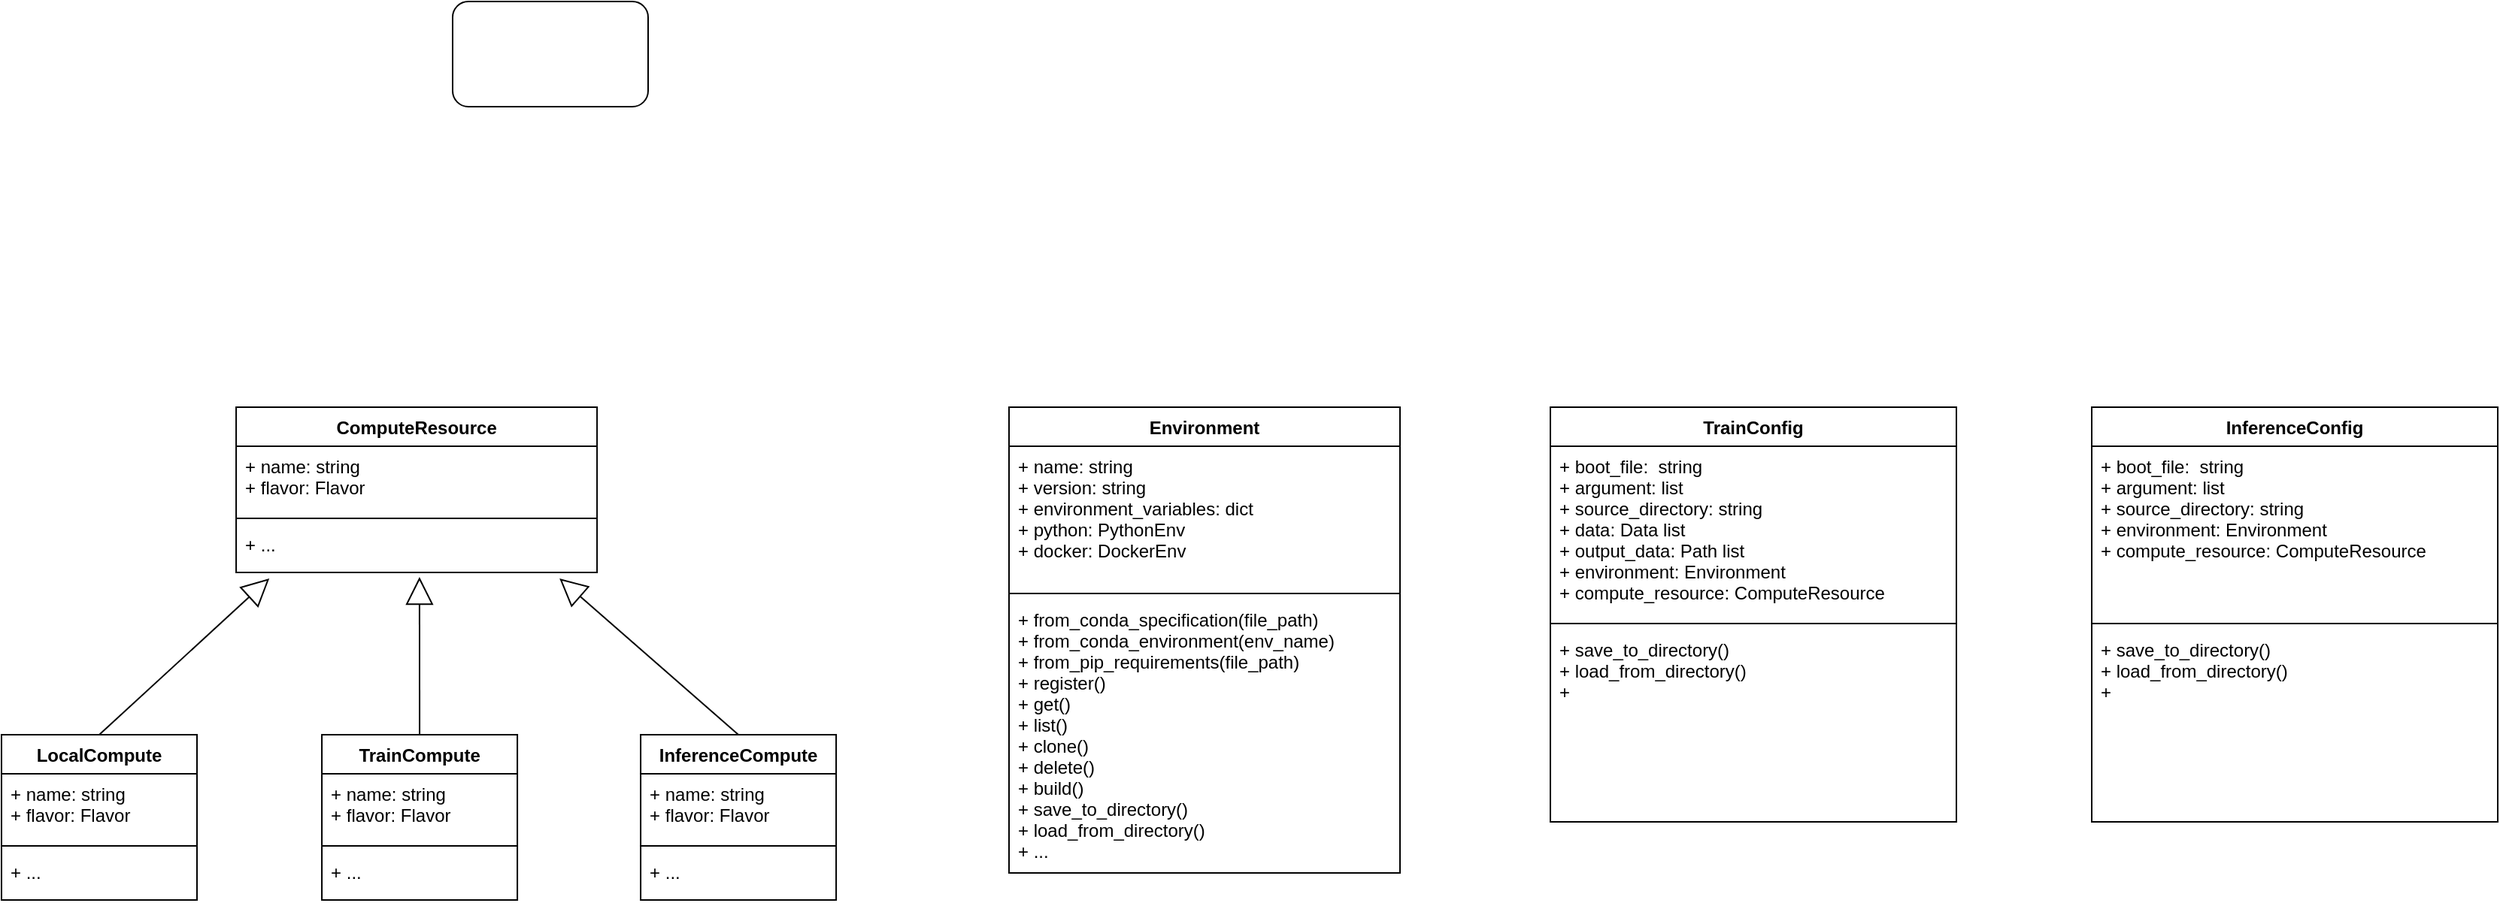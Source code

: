 <mxfile version="13.6.2" type="github">
  <diagram id="cs3j6Ujq2lTxYx4bTELM" name="Page-1">
    <mxGraphModel dx="1662" dy="763" grid="1" gridSize="10" guides="1" tooltips="1" connect="1" arrows="1" fold="1" page="1" pageScale="1" pageWidth="3300" pageHeight="4681" math="0" shadow="0">
      <root>
        <mxCell id="0" />
        <mxCell id="1" parent="0" />
        <mxCell id="FQafSIaEB3FokLgWClGb-1" value="" style="rounded=1;whiteSpace=wrap;html=1;" parent="1" vertex="1">
          <mxGeometry x="760" y="1170" width="130" height="70" as="geometry" />
        </mxCell>
        <mxCell id="FQafSIaEB3FokLgWClGb-3" value="Environment" style="swimlane;fontStyle=1;align=center;verticalAlign=top;childLayout=stackLayout;horizontal=1;startSize=26;horizontalStack=0;resizeParent=1;resizeParentMax=0;resizeLast=0;collapsible=1;marginBottom=0;" parent="1" vertex="1">
          <mxGeometry x="1130" y="1440" width="260" height="310" as="geometry">
            <mxRectangle x="570" y="1410" width="100" height="26" as="alternateBounds" />
          </mxGeometry>
        </mxCell>
        <mxCell id="FQafSIaEB3FokLgWClGb-4" value="+ name: string&#xa;+ version: string&#xa;+ environment_variables: dict&#xa;+ python: PythonEnv&#xa;+ docker: DockerEnv" style="text;strokeColor=none;fillColor=none;align=left;verticalAlign=top;spacingLeft=4;spacingRight=4;overflow=hidden;rotatable=0;points=[[0,0.5],[1,0.5]];portConstraint=eastwest;" parent="FQafSIaEB3FokLgWClGb-3" vertex="1">
          <mxGeometry y="26" width="260" height="94" as="geometry" />
        </mxCell>
        <mxCell id="FQafSIaEB3FokLgWClGb-5" value="" style="line;strokeWidth=1;fillColor=none;align=left;verticalAlign=middle;spacingTop=-1;spacingLeft=3;spacingRight=3;rotatable=0;labelPosition=right;points=[];portConstraint=eastwest;" parent="FQafSIaEB3FokLgWClGb-3" vertex="1">
          <mxGeometry y="120" width="260" height="8" as="geometry" />
        </mxCell>
        <mxCell id="FQafSIaEB3FokLgWClGb-6" value="+ from_conda_specification(file_path)&#xa;+ from_conda_environment(env_name)&#xa;+ from_pip_requirements(file_path)&#xa;+ register()&#xa;+ get()&#xa;+ list()&#xa;+ clone()&#xa;+ delete()&#xa;+ build()&#xa;+ save_to_directory()&#xa;+ load_from_directory()&#xa;+ ...&#xa;&#xa;&#xa;" style="text;strokeColor=none;fillColor=none;align=left;verticalAlign=top;spacingLeft=4;spacingRight=4;overflow=hidden;rotatable=0;points=[[0,0.5],[1,0.5]];portConstraint=eastwest;" parent="FQafSIaEB3FokLgWClGb-3" vertex="1">
          <mxGeometry y="128" width="260" height="182" as="geometry" />
        </mxCell>
        <mxCell id="FQafSIaEB3FokLgWClGb-17" value="TrainConfig" style="swimlane;fontStyle=1;align=center;verticalAlign=top;childLayout=stackLayout;horizontal=1;startSize=26;horizontalStack=0;resizeParent=1;resizeParentMax=0;resizeLast=0;collapsible=1;marginBottom=0;" parent="1" vertex="1">
          <mxGeometry x="1490" y="1440" width="270" height="276" as="geometry">
            <mxRectangle x="570" y="1410" width="100" height="26" as="alternateBounds" />
          </mxGeometry>
        </mxCell>
        <mxCell id="FQafSIaEB3FokLgWClGb-18" value="+ boot_file:  string&#xa;+ argument: list&#xa;+ source_directory: string&#xa;+ data: Data list&#xa;+ output_data: Path list&#xa;+ environment: Environment&#xa;+ compute_resource: ComputeResource" style="text;strokeColor=none;fillColor=none;align=left;verticalAlign=top;spacingLeft=4;spacingRight=4;overflow=hidden;rotatable=0;points=[[0,0.5],[1,0.5]];portConstraint=eastwest;" parent="FQafSIaEB3FokLgWClGb-17" vertex="1">
          <mxGeometry y="26" width="270" height="114" as="geometry" />
        </mxCell>
        <mxCell id="FQafSIaEB3FokLgWClGb-19" value="" style="line;strokeWidth=1;fillColor=none;align=left;verticalAlign=middle;spacingTop=-1;spacingLeft=3;spacingRight=3;rotatable=0;labelPosition=right;points=[];portConstraint=eastwest;" parent="FQafSIaEB3FokLgWClGb-17" vertex="1">
          <mxGeometry y="140" width="270" height="8" as="geometry" />
        </mxCell>
        <mxCell id="FQafSIaEB3FokLgWClGb-20" value="+ save_to_directory()&#xa;+ load_from_directory()&#xa;+ &#xa;&#xa;&#xa;" style="text;strokeColor=none;fillColor=none;align=left;verticalAlign=top;spacingLeft=4;spacingRight=4;overflow=hidden;rotatable=0;points=[[0,0.5],[1,0.5]];portConstraint=eastwest;" parent="FQafSIaEB3FokLgWClGb-17" vertex="1">
          <mxGeometry y="148" width="270" height="128" as="geometry" />
        </mxCell>
        <mxCell id="FQafSIaEB3FokLgWClGb-21" value="InferenceConfig" style="swimlane;fontStyle=1;align=center;verticalAlign=top;childLayout=stackLayout;horizontal=1;startSize=26;horizontalStack=0;resizeParent=1;resizeParentMax=0;resizeLast=0;collapsible=1;marginBottom=0;" parent="1" vertex="1">
          <mxGeometry x="1850" y="1440" width="270" height="276" as="geometry">
            <mxRectangle x="570" y="1410" width="100" height="26" as="alternateBounds" />
          </mxGeometry>
        </mxCell>
        <mxCell id="FQafSIaEB3FokLgWClGb-22" value="+ boot_file:  string&#xa;+ argument: list&#xa;+ source_directory: string&#xa;+ environment: Environment&#xa;+ compute_resource: ComputeResource" style="text;strokeColor=none;fillColor=none;align=left;verticalAlign=top;spacingLeft=4;spacingRight=4;overflow=hidden;rotatable=0;points=[[0,0.5],[1,0.5]];portConstraint=eastwest;" parent="FQafSIaEB3FokLgWClGb-21" vertex="1">
          <mxGeometry y="26" width="270" height="114" as="geometry" />
        </mxCell>
        <mxCell id="FQafSIaEB3FokLgWClGb-23" value="" style="line;strokeWidth=1;fillColor=none;align=left;verticalAlign=middle;spacingTop=-1;spacingLeft=3;spacingRight=3;rotatable=0;labelPosition=right;points=[];portConstraint=eastwest;" parent="FQafSIaEB3FokLgWClGb-21" vertex="1">
          <mxGeometry y="140" width="270" height="8" as="geometry" />
        </mxCell>
        <mxCell id="FQafSIaEB3FokLgWClGb-24" value="+ save_to_directory()&#xa;+ load_from_directory()&#xa;+ &#xa;&#xa;&#xa;" style="text;strokeColor=none;fillColor=none;align=left;verticalAlign=top;spacingLeft=4;spacingRight=4;overflow=hidden;rotatable=0;points=[[0,0.5],[1,0.5]];portConstraint=eastwest;" parent="FQafSIaEB3FokLgWClGb-21" vertex="1">
          <mxGeometry y="148" width="270" height="128" as="geometry" />
        </mxCell>
        <mxCell id="3JyIoqADiVCkcK2yE3Xe-11" value="" style="endArrow=block;endSize=16;endFill=0;html=1;exitX=0.5;exitY=0;exitDx=0;exitDy=0;entryX=0.508;entryY=1.094;entryDx=0;entryDy=0;entryPerimeter=0;" edge="1" parent="1" source="3JyIoqADiVCkcK2yE3Xe-12" target="3JyIoqADiVCkcK2yE3Xe-8">
          <mxGeometry x="-0.385" y="-180" width="160" relative="1" as="geometry">
            <mxPoint x="736.04" y="1672" as="sourcePoint" />
            <mxPoint x="836.04" y="1550" as="targetPoint" />
            <mxPoint as="offset" />
          </mxGeometry>
        </mxCell>
        <mxCell id="3JyIoqADiVCkcK2yE3Xe-20" value="" style="endArrow=block;endSize=16;endFill=0;html=1;exitX=0.5;exitY=0;exitDx=0;exitDy=0;entryX=0.896;entryY=1.125;entryDx=0;entryDy=0;entryPerimeter=0;" edge="1" source="3JyIoqADiVCkcK2yE3Xe-21" parent="1" target="3JyIoqADiVCkcK2yE3Xe-8">
          <mxGeometry x="-0.385" y="-180" width="160" relative="1" as="geometry">
            <mxPoint x="949.04" y="1678.99" as="sourcePoint" />
            <mxPoint x="836.04" y="1560" as="targetPoint" />
            <mxPoint as="offset" />
          </mxGeometry>
        </mxCell>
        <mxCell id="3JyIoqADiVCkcK2yE3Xe-29" value="" style="endArrow=block;endSize=16;endFill=0;html=1;exitX=0.5;exitY=0;exitDx=0;exitDy=0;entryX=0.092;entryY=1.125;entryDx=0;entryDy=0;entryPerimeter=0;" edge="1" source="3JyIoqADiVCkcK2yE3Xe-30" parent="1" target="3JyIoqADiVCkcK2yE3Xe-8">
          <mxGeometry x="-0.385" y="-180" width="160" relative="1" as="geometry">
            <mxPoint x="524" y="1678.99" as="sourcePoint" />
            <mxPoint x="406.04" y="1554" as="targetPoint" />
            <mxPoint as="offset" />
          </mxGeometry>
        </mxCell>
        <mxCell id="3JyIoqADiVCkcK2yE3Xe-5" value="ComputeResource" style="swimlane;fontStyle=1;align=center;verticalAlign=top;childLayout=stackLayout;horizontal=1;startSize=26;horizontalStack=0;resizeParent=1;resizeParentMax=0;resizeLast=0;collapsible=1;marginBottom=0;" vertex="1" parent="1">
          <mxGeometry x="616.04" y="1440" width="240" height="110" as="geometry">
            <mxRectangle x="570" y="1410" width="100" height="26" as="alternateBounds" />
          </mxGeometry>
        </mxCell>
        <mxCell id="3JyIoqADiVCkcK2yE3Xe-6" value="+ name: string&#xa;+ flavor: Flavor" style="text;strokeColor=none;fillColor=none;align=left;verticalAlign=top;spacingLeft=4;spacingRight=4;overflow=hidden;rotatable=0;points=[[0,0.5],[1,0.5]];portConstraint=eastwest;" vertex="1" parent="3JyIoqADiVCkcK2yE3Xe-5">
          <mxGeometry y="26" width="240" height="44" as="geometry" />
        </mxCell>
        <mxCell id="3JyIoqADiVCkcK2yE3Xe-7" value="" style="line;strokeWidth=1;fillColor=none;align=left;verticalAlign=middle;spacingTop=-1;spacingLeft=3;spacingRight=3;rotatable=0;labelPosition=right;points=[];portConstraint=eastwest;" vertex="1" parent="3JyIoqADiVCkcK2yE3Xe-5">
          <mxGeometry y="70" width="240" height="8" as="geometry" />
        </mxCell>
        <mxCell id="3JyIoqADiVCkcK2yE3Xe-8" value="+ ...&#xa;&#xa;&#xa;" style="text;strokeColor=none;fillColor=none;align=left;verticalAlign=top;spacingLeft=4;spacingRight=4;overflow=hidden;rotatable=0;points=[[0,0.5],[1,0.5]];portConstraint=eastwest;" vertex="1" parent="3JyIoqADiVCkcK2yE3Xe-5">
          <mxGeometry y="78" width="240" height="32" as="geometry" />
        </mxCell>
        <mxCell id="3JyIoqADiVCkcK2yE3Xe-12" value="TrainCompute" style="swimlane;fontStyle=1;align=center;verticalAlign=top;childLayout=stackLayout;horizontal=1;startSize=26;horizontalStack=0;resizeParent=1;resizeParentMax=0;resizeLast=0;collapsible=1;marginBottom=0;" vertex="1" parent="1">
          <mxGeometry x="673.04" y="1658" width="130" height="110" as="geometry">
            <mxRectangle x="570" y="1410" width="100" height="26" as="alternateBounds" />
          </mxGeometry>
        </mxCell>
        <mxCell id="3JyIoqADiVCkcK2yE3Xe-13" value="+ name: string&#xa;+ flavor: Flavor" style="text;strokeColor=none;fillColor=none;align=left;verticalAlign=top;spacingLeft=4;spacingRight=4;overflow=hidden;rotatable=0;points=[[0,0.5],[1,0.5]];portConstraint=eastwest;" vertex="1" parent="3JyIoqADiVCkcK2yE3Xe-12">
          <mxGeometry y="26" width="130" height="44" as="geometry" />
        </mxCell>
        <mxCell id="3JyIoqADiVCkcK2yE3Xe-14" value="" style="line;strokeWidth=1;fillColor=none;align=left;verticalAlign=middle;spacingTop=-1;spacingLeft=3;spacingRight=3;rotatable=0;labelPosition=right;points=[];portConstraint=eastwest;" vertex="1" parent="3JyIoqADiVCkcK2yE3Xe-12">
          <mxGeometry y="70" width="130" height="8" as="geometry" />
        </mxCell>
        <mxCell id="3JyIoqADiVCkcK2yE3Xe-15" value="+ ...&#xa;&#xa;&#xa;" style="text;strokeColor=none;fillColor=none;align=left;verticalAlign=top;spacingLeft=4;spacingRight=4;overflow=hidden;rotatable=0;points=[[0,0.5],[1,0.5]];portConstraint=eastwest;" vertex="1" parent="3JyIoqADiVCkcK2yE3Xe-12">
          <mxGeometry y="78" width="130" height="32" as="geometry" />
        </mxCell>
        <mxCell id="3JyIoqADiVCkcK2yE3Xe-21" value="InferenceCompute" style="swimlane;fontStyle=1;align=center;verticalAlign=top;childLayout=stackLayout;horizontal=1;startSize=26;horizontalStack=0;resizeParent=1;resizeParentMax=0;resizeLast=0;collapsible=1;marginBottom=0;" vertex="1" parent="1">
          <mxGeometry x="885.04" y="1657.99" width="130" height="110" as="geometry">
            <mxRectangle x="885.04" y="1657.99" width="100" height="26" as="alternateBounds" />
          </mxGeometry>
        </mxCell>
        <mxCell id="3JyIoqADiVCkcK2yE3Xe-22" value="+ name: string&#xa;+ flavor: Flavor" style="text;strokeColor=none;fillColor=none;align=left;verticalAlign=top;spacingLeft=4;spacingRight=4;overflow=hidden;rotatable=0;points=[[0,0.5],[1,0.5]];portConstraint=eastwest;" vertex="1" parent="3JyIoqADiVCkcK2yE3Xe-21">
          <mxGeometry y="26" width="130" height="44" as="geometry" />
        </mxCell>
        <mxCell id="3JyIoqADiVCkcK2yE3Xe-23" value="" style="line;strokeWidth=1;fillColor=none;align=left;verticalAlign=middle;spacingTop=-1;spacingLeft=3;spacingRight=3;rotatable=0;labelPosition=right;points=[];portConstraint=eastwest;" vertex="1" parent="3JyIoqADiVCkcK2yE3Xe-21">
          <mxGeometry y="70" width="130" height="8" as="geometry" />
        </mxCell>
        <mxCell id="3JyIoqADiVCkcK2yE3Xe-24" value="+ ...&#xa;&#xa;&#xa;" style="text;strokeColor=none;fillColor=none;align=left;verticalAlign=top;spacingLeft=4;spacingRight=4;overflow=hidden;rotatable=0;points=[[0,0.5],[1,0.5]];portConstraint=eastwest;" vertex="1" parent="3JyIoqADiVCkcK2yE3Xe-21">
          <mxGeometry y="78" width="130" height="32" as="geometry" />
        </mxCell>
        <mxCell id="3JyIoqADiVCkcK2yE3Xe-30" value="LocalCompute" style="swimlane;fontStyle=1;align=center;verticalAlign=top;childLayout=stackLayout;horizontal=1;startSize=26;horizontalStack=0;resizeParent=1;resizeParentMax=0;resizeLast=0;collapsible=1;marginBottom=0;" vertex="1" parent="1">
          <mxGeometry x="460" y="1657.99" width="130" height="110" as="geometry">
            <mxRectangle x="570" y="1410" width="100" height="26" as="alternateBounds" />
          </mxGeometry>
        </mxCell>
        <mxCell id="3JyIoqADiVCkcK2yE3Xe-31" value="+ name: string&#xa;+ flavor: Flavor" style="text;strokeColor=none;fillColor=none;align=left;verticalAlign=top;spacingLeft=4;spacingRight=4;overflow=hidden;rotatable=0;points=[[0,0.5],[1,0.5]];portConstraint=eastwest;" vertex="1" parent="3JyIoqADiVCkcK2yE3Xe-30">
          <mxGeometry y="26" width="130" height="44" as="geometry" />
        </mxCell>
        <mxCell id="3JyIoqADiVCkcK2yE3Xe-32" value="" style="line;strokeWidth=1;fillColor=none;align=left;verticalAlign=middle;spacingTop=-1;spacingLeft=3;spacingRight=3;rotatable=0;labelPosition=right;points=[];portConstraint=eastwest;" vertex="1" parent="3JyIoqADiVCkcK2yE3Xe-30">
          <mxGeometry y="70" width="130" height="8" as="geometry" />
        </mxCell>
        <mxCell id="3JyIoqADiVCkcK2yE3Xe-33" value="+ ...&#xa;&#xa;&#xa;" style="text;strokeColor=none;fillColor=none;align=left;verticalAlign=top;spacingLeft=4;spacingRight=4;overflow=hidden;rotatable=0;points=[[0,0.5],[1,0.5]];portConstraint=eastwest;" vertex="1" parent="3JyIoqADiVCkcK2yE3Xe-30">
          <mxGeometry y="78" width="130" height="32" as="geometry" />
        </mxCell>
      </root>
    </mxGraphModel>
  </diagram>
</mxfile>
